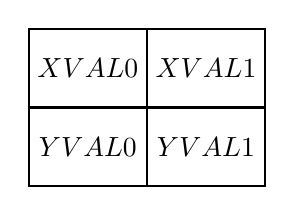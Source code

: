 \let\st\strut
\foreach \x/\xtext/\ytext in{0/XVAL0/YVAL0,1.5/XVAL1/YVAL1}
{\draw[thick] (\x,1) +(-0.5,-0.75) rectangle ++(1,0.25) ;
\draw[thick] (\x,0) +(-0.5,-0.75) rectangle ++(1,0.25);
\node[]  at (\x + 0.25,0.75) {$\xtext$};
\node[]  at (\x + 0.25,-0.25)   {$\ytext$};
\node[] (x_\x)  at (\x,0.75) {};
\node[] (y_\x) at (\x,-0.25) {};}BUBBLE
